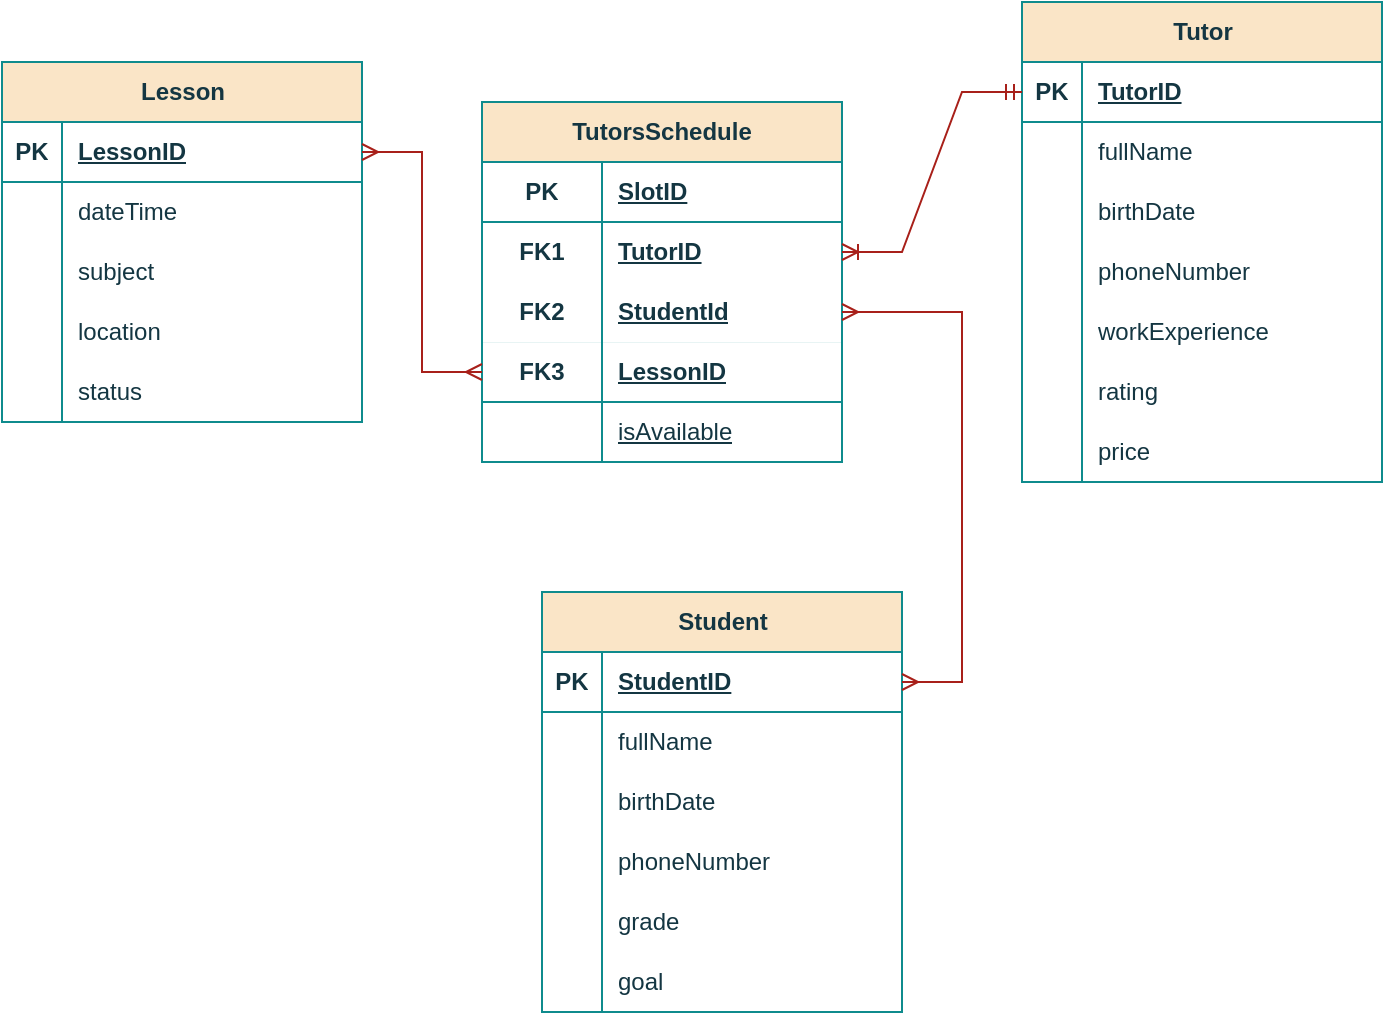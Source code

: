 <mxfile version="26.2.9">
  <diagram name="Страница — 1" id="eisUvMKt2Xt7gd51xdLN">
    <mxGraphModel dx="1228" dy="673" grid="1" gridSize="10" guides="1" tooltips="1" connect="1" arrows="1" fold="1" page="1" pageScale="1" pageWidth="827" pageHeight="1169" math="0" shadow="0">
      <root>
        <mxCell id="0" />
        <mxCell id="1" parent="0" />
        <mxCell id="AxtupGUulj9ID22hnPJf-1" value="Student" style="shape=table;startSize=30;container=1;collapsible=1;childLayout=tableLayout;fixedRows=1;rowLines=0;fontStyle=1;align=center;resizeLast=1;html=1;labelBackgroundColor=none;fillColor=#FAE5C7;strokeColor=#0F8B8D;fontColor=#143642;" vertex="1" parent="1">
          <mxGeometry x="360" y="375" width="180" height="210.0" as="geometry" />
        </mxCell>
        <mxCell id="AxtupGUulj9ID22hnPJf-2" value="" style="shape=tableRow;horizontal=0;startSize=0;swimlaneHead=0;swimlaneBody=0;fillColor=none;collapsible=0;dropTarget=0;points=[[0,0.5],[1,0.5]];portConstraint=eastwest;top=0;left=0;right=0;bottom=1;labelBackgroundColor=none;strokeColor=#0F8B8D;fontColor=#143642;" vertex="1" parent="AxtupGUulj9ID22hnPJf-1">
          <mxGeometry y="30" width="180" height="30" as="geometry" />
        </mxCell>
        <mxCell id="AxtupGUulj9ID22hnPJf-3" value="PK" style="shape=partialRectangle;connectable=0;fillColor=none;top=0;left=0;bottom=0;right=0;fontStyle=1;overflow=hidden;whiteSpace=wrap;html=1;labelBackgroundColor=none;strokeColor=#0F8B8D;fontColor=#143642;" vertex="1" parent="AxtupGUulj9ID22hnPJf-2">
          <mxGeometry width="30" height="30" as="geometry">
            <mxRectangle width="30" height="30" as="alternateBounds" />
          </mxGeometry>
        </mxCell>
        <mxCell id="AxtupGUulj9ID22hnPJf-4" value="StudentID" style="shape=partialRectangle;connectable=0;fillColor=none;top=0;left=0;bottom=0;right=0;align=left;spacingLeft=6;fontStyle=5;overflow=hidden;whiteSpace=wrap;html=1;labelBackgroundColor=none;strokeColor=#0F8B8D;fontColor=#143642;" vertex="1" parent="AxtupGUulj9ID22hnPJf-2">
          <mxGeometry x="30" width="150" height="30" as="geometry">
            <mxRectangle width="150" height="30" as="alternateBounds" />
          </mxGeometry>
        </mxCell>
        <mxCell id="AxtupGUulj9ID22hnPJf-5" value="" style="shape=tableRow;horizontal=0;startSize=0;swimlaneHead=0;swimlaneBody=0;fillColor=none;collapsible=0;dropTarget=0;points=[[0,0.5],[1,0.5]];portConstraint=eastwest;top=0;left=0;right=0;bottom=0;labelBackgroundColor=none;strokeColor=#0F8B8D;fontColor=#143642;" vertex="1" parent="AxtupGUulj9ID22hnPJf-1">
          <mxGeometry y="60" width="180" height="30" as="geometry" />
        </mxCell>
        <mxCell id="AxtupGUulj9ID22hnPJf-6" value="" style="shape=partialRectangle;connectable=0;fillColor=none;top=0;left=0;bottom=0;right=0;editable=1;overflow=hidden;whiteSpace=wrap;html=1;labelBackgroundColor=none;strokeColor=#0F8B8D;fontColor=#143642;" vertex="1" parent="AxtupGUulj9ID22hnPJf-5">
          <mxGeometry width="30" height="30" as="geometry">
            <mxRectangle width="30" height="30" as="alternateBounds" />
          </mxGeometry>
        </mxCell>
        <mxCell id="AxtupGUulj9ID22hnPJf-7" value="fullName" style="shape=partialRectangle;connectable=0;fillColor=none;top=0;left=0;bottom=0;right=0;align=left;spacingLeft=6;overflow=hidden;whiteSpace=wrap;html=1;labelBackgroundColor=none;strokeColor=#0F8B8D;fontColor=#143642;" vertex="1" parent="AxtupGUulj9ID22hnPJf-5">
          <mxGeometry x="30" width="150" height="30" as="geometry">
            <mxRectangle width="150" height="30" as="alternateBounds" />
          </mxGeometry>
        </mxCell>
        <mxCell id="AxtupGUulj9ID22hnPJf-8" value="" style="shape=tableRow;horizontal=0;startSize=0;swimlaneHead=0;swimlaneBody=0;fillColor=none;collapsible=0;dropTarget=0;points=[[0,0.5],[1,0.5]];portConstraint=eastwest;top=0;left=0;right=0;bottom=0;labelBackgroundColor=none;strokeColor=#0F8B8D;fontColor=#143642;" vertex="1" parent="AxtupGUulj9ID22hnPJf-1">
          <mxGeometry y="90" width="180" height="30" as="geometry" />
        </mxCell>
        <mxCell id="AxtupGUulj9ID22hnPJf-9" value="" style="shape=partialRectangle;connectable=0;fillColor=none;top=0;left=0;bottom=0;right=0;editable=1;overflow=hidden;whiteSpace=wrap;html=1;labelBackgroundColor=none;strokeColor=#0F8B8D;fontColor=#143642;" vertex="1" parent="AxtupGUulj9ID22hnPJf-8">
          <mxGeometry width="30" height="30" as="geometry">
            <mxRectangle width="30" height="30" as="alternateBounds" />
          </mxGeometry>
        </mxCell>
        <mxCell id="AxtupGUulj9ID22hnPJf-10" value="birthDate" style="shape=partialRectangle;connectable=0;fillColor=none;top=0;left=0;bottom=0;right=0;align=left;spacingLeft=6;overflow=hidden;whiteSpace=wrap;html=1;labelBackgroundColor=none;strokeColor=#0F8B8D;fontColor=#143642;" vertex="1" parent="AxtupGUulj9ID22hnPJf-8">
          <mxGeometry x="30" width="150" height="30" as="geometry">
            <mxRectangle width="150" height="30" as="alternateBounds" />
          </mxGeometry>
        </mxCell>
        <mxCell id="AxtupGUulj9ID22hnPJf-11" value="" style="shape=tableRow;horizontal=0;startSize=0;swimlaneHead=0;swimlaneBody=0;fillColor=none;collapsible=0;dropTarget=0;points=[[0,0.5],[1,0.5]];portConstraint=eastwest;top=0;left=0;right=0;bottom=0;labelBackgroundColor=none;strokeColor=#0F8B8D;fontColor=#143642;" vertex="1" parent="AxtupGUulj9ID22hnPJf-1">
          <mxGeometry y="120" width="180" height="30" as="geometry" />
        </mxCell>
        <mxCell id="AxtupGUulj9ID22hnPJf-12" value="" style="shape=partialRectangle;connectable=0;fillColor=none;top=0;left=0;bottom=0;right=0;editable=1;overflow=hidden;whiteSpace=wrap;html=1;labelBackgroundColor=none;strokeColor=#0F8B8D;fontColor=#143642;" vertex="1" parent="AxtupGUulj9ID22hnPJf-11">
          <mxGeometry width="30" height="30" as="geometry">
            <mxRectangle width="30" height="30" as="alternateBounds" />
          </mxGeometry>
        </mxCell>
        <mxCell id="AxtupGUulj9ID22hnPJf-13" value="phoneNumber" style="shape=partialRectangle;connectable=0;fillColor=none;top=0;left=0;bottom=0;right=0;align=left;spacingLeft=6;overflow=hidden;whiteSpace=wrap;html=1;labelBackgroundColor=none;strokeColor=#0F8B8D;fontColor=#143642;" vertex="1" parent="AxtupGUulj9ID22hnPJf-11">
          <mxGeometry x="30" width="150" height="30" as="geometry">
            <mxRectangle width="150" height="30" as="alternateBounds" />
          </mxGeometry>
        </mxCell>
        <mxCell id="AxtupGUulj9ID22hnPJf-14" style="shape=tableRow;horizontal=0;startSize=0;swimlaneHead=0;swimlaneBody=0;fillColor=none;collapsible=0;dropTarget=0;points=[[0,0.5],[1,0.5]];portConstraint=eastwest;top=0;left=0;right=0;bottom=0;labelBackgroundColor=none;strokeColor=#0F8B8D;fontColor=#143642;" vertex="1" parent="AxtupGUulj9ID22hnPJf-1">
          <mxGeometry y="150" width="180" height="30" as="geometry" />
        </mxCell>
        <mxCell id="AxtupGUulj9ID22hnPJf-15" style="shape=partialRectangle;connectable=0;fillColor=none;top=0;left=0;bottom=0;right=0;editable=1;overflow=hidden;whiteSpace=wrap;html=1;labelBackgroundColor=none;strokeColor=#0F8B8D;fontColor=#143642;" vertex="1" parent="AxtupGUulj9ID22hnPJf-14">
          <mxGeometry width="30" height="30" as="geometry">
            <mxRectangle width="30" height="30" as="alternateBounds" />
          </mxGeometry>
        </mxCell>
        <mxCell id="AxtupGUulj9ID22hnPJf-16" value="grade" style="shape=partialRectangle;connectable=0;fillColor=none;top=0;left=0;bottom=0;right=0;align=left;spacingLeft=6;overflow=hidden;whiteSpace=wrap;html=1;labelBackgroundColor=none;strokeColor=#0F8B8D;fontColor=#143642;" vertex="1" parent="AxtupGUulj9ID22hnPJf-14">
          <mxGeometry x="30" width="150" height="30" as="geometry">
            <mxRectangle width="150" height="30" as="alternateBounds" />
          </mxGeometry>
        </mxCell>
        <mxCell id="AxtupGUulj9ID22hnPJf-17" style="shape=tableRow;horizontal=0;startSize=0;swimlaneHead=0;swimlaneBody=0;fillColor=none;collapsible=0;dropTarget=0;points=[[0,0.5],[1,0.5]];portConstraint=eastwest;top=0;left=0;right=0;bottom=0;labelBackgroundColor=none;strokeColor=#0F8B8D;fontColor=#143642;" vertex="1" parent="AxtupGUulj9ID22hnPJf-1">
          <mxGeometry y="180" width="180" height="30" as="geometry" />
        </mxCell>
        <mxCell id="AxtupGUulj9ID22hnPJf-18" style="shape=partialRectangle;connectable=0;fillColor=none;top=0;left=0;bottom=0;right=0;editable=1;overflow=hidden;whiteSpace=wrap;html=1;labelBackgroundColor=none;strokeColor=#0F8B8D;fontColor=#143642;" vertex="1" parent="AxtupGUulj9ID22hnPJf-17">
          <mxGeometry width="30" height="30" as="geometry">
            <mxRectangle width="30" height="30" as="alternateBounds" />
          </mxGeometry>
        </mxCell>
        <mxCell id="AxtupGUulj9ID22hnPJf-19" value="goal" style="shape=partialRectangle;connectable=0;fillColor=none;top=0;left=0;bottom=0;right=0;align=left;spacingLeft=6;overflow=hidden;whiteSpace=wrap;html=1;labelBackgroundColor=none;strokeColor=#0F8B8D;fontColor=#143642;" vertex="1" parent="AxtupGUulj9ID22hnPJf-17">
          <mxGeometry x="30" width="150" height="30" as="geometry">
            <mxRectangle width="150" height="30" as="alternateBounds" />
          </mxGeometry>
        </mxCell>
        <mxCell id="AxtupGUulj9ID22hnPJf-20" value="Tutor" style="shape=table;startSize=30;container=1;collapsible=1;childLayout=tableLayout;fixedRows=1;rowLines=0;fontStyle=1;align=center;resizeLast=1;html=1;labelBackgroundColor=none;fillColor=#FAE5C7;strokeColor=#0F8B8D;fontColor=#143642;" vertex="1" parent="1">
          <mxGeometry x="600" y="80" width="180" height="240" as="geometry" />
        </mxCell>
        <mxCell id="AxtupGUulj9ID22hnPJf-21" value="" style="shape=tableRow;horizontal=0;startSize=0;swimlaneHead=0;swimlaneBody=0;fillColor=none;collapsible=0;dropTarget=0;points=[[0,0.5],[1,0.5]];portConstraint=eastwest;top=0;left=0;right=0;bottom=1;labelBackgroundColor=none;strokeColor=#0F8B8D;fontColor=#143642;" vertex="1" parent="AxtupGUulj9ID22hnPJf-20">
          <mxGeometry y="30" width="180" height="30" as="geometry" />
        </mxCell>
        <mxCell id="AxtupGUulj9ID22hnPJf-22" value="PK" style="shape=partialRectangle;connectable=0;fillColor=none;top=0;left=0;bottom=0;right=0;fontStyle=1;overflow=hidden;whiteSpace=wrap;html=1;labelBackgroundColor=none;strokeColor=#0F8B8D;fontColor=#143642;" vertex="1" parent="AxtupGUulj9ID22hnPJf-21">
          <mxGeometry width="30" height="30" as="geometry">
            <mxRectangle width="30" height="30" as="alternateBounds" />
          </mxGeometry>
        </mxCell>
        <mxCell id="AxtupGUulj9ID22hnPJf-23" value="TutorID" style="shape=partialRectangle;connectable=0;fillColor=none;top=0;left=0;bottom=0;right=0;align=left;spacingLeft=6;fontStyle=5;overflow=hidden;whiteSpace=wrap;html=1;labelBackgroundColor=none;strokeColor=#0F8B8D;fontColor=#143642;" vertex="1" parent="AxtupGUulj9ID22hnPJf-21">
          <mxGeometry x="30" width="150" height="30" as="geometry">
            <mxRectangle width="150" height="30" as="alternateBounds" />
          </mxGeometry>
        </mxCell>
        <mxCell id="AxtupGUulj9ID22hnPJf-24" value="" style="shape=tableRow;horizontal=0;startSize=0;swimlaneHead=0;swimlaneBody=0;fillColor=none;collapsible=0;dropTarget=0;points=[[0,0.5],[1,0.5]];portConstraint=eastwest;top=0;left=0;right=0;bottom=0;labelBackgroundColor=none;strokeColor=#0F8B8D;fontColor=#143642;" vertex="1" parent="AxtupGUulj9ID22hnPJf-20">
          <mxGeometry y="60" width="180" height="30" as="geometry" />
        </mxCell>
        <mxCell id="AxtupGUulj9ID22hnPJf-25" value="" style="shape=partialRectangle;connectable=0;fillColor=none;top=0;left=0;bottom=0;right=0;editable=1;overflow=hidden;whiteSpace=wrap;html=1;labelBackgroundColor=none;strokeColor=#0F8B8D;fontColor=#143642;" vertex="1" parent="AxtupGUulj9ID22hnPJf-24">
          <mxGeometry width="30" height="30" as="geometry">
            <mxRectangle width="30" height="30" as="alternateBounds" />
          </mxGeometry>
        </mxCell>
        <mxCell id="AxtupGUulj9ID22hnPJf-26" value="fullName" style="shape=partialRectangle;connectable=0;fillColor=none;top=0;left=0;bottom=0;right=0;align=left;spacingLeft=6;overflow=hidden;whiteSpace=wrap;html=1;labelBackgroundColor=none;strokeColor=#0F8B8D;fontColor=#143642;" vertex="1" parent="AxtupGUulj9ID22hnPJf-24">
          <mxGeometry x="30" width="150" height="30" as="geometry">
            <mxRectangle width="150" height="30" as="alternateBounds" />
          </mxGeometry>
        </mxCell>
        <mxCell id="AxtupGUulj9ID22hnPJf-33" value="" style="shape=tableRow;horizontal=0;startSize=0;swimlaneHead=0;swimlaneBody=0;fillColor=none;collapsible=0;dropTarget=0;points=[[0,0.5],[1,0.5]];portConstraint=eastwest;top=0;left=0;right=0;bottom=0;labelBackgroundColor=none;strokeColor=#0F8B8D;fontColor=#143642;" vertex="1" parent="AxtupGUulj9ID22hnPJf-20">
          <mxGeometry y="90" width="180" height="30" as="geometry" />
        </mxCell>
        <mxCell id="AxtupGUulj9ID22hnPJf-34" value="" style="shape=partialRectangle;connectable=0;fillColor=none;top=0;left=0;bottom=0;right=0;editable=1;overflow=hidden;whiteSpace=wrap;html=1;labelBackgroundColor=none;strokeColor=#0F8B8D;fontColor=#143642;" vertex="1" parent="AxtupGUulj9ID22hnPJf-33">
          <mxGeometry width="30" height="30" as="geometry">
            <mxRectangle width="30" height="30" as="alternateBounds" />
          </mxGeometry>
        </mxCell>
        <mxCell id="AxtupGUulj9ID22hnPJf-35" value="birthDate" style="shape=partialRectangle;connectable=0;fillColor=none;top=0;left=0;bottom=0;right=0;align=left;spacingLeft=6;overflow=hidden;whiteSpace=wrap;html=1;labelBackgroundColor=none;strokeColor=#0F8B8D;fontColor=#143642;" vertex="1" parent="AxtupGUulj9ID22hnPJf-33">
          <mxGeometry x="30" width="150" height="30" as="geometry">
            <mxRectangle width="150" height="30" as="alternateBounds" />
          </mxGeometry>
        </mxCell>
        <mxCell id="AxtupGUulj9ID22hnPJf-27" value="" style="shape=tableRow;horizontal=0;startSize=0;swimlaneHead=0;swimlaneBody=0;fillColor=none;collapsible=0;dropTarget=0;points=[[0,0.5],[1,0.5]];portConstraint=eastwest;top=0;left=0;right=0;bottom=0;labelBackgroundColor=none;strokeColor=#0F8B8D;fontColor=#143642;" vertex="1" parent="AxtupGUulj9ID22hnPJf-20">
          <mxGeometry y="120" width="180" height="30" as="geometry" />
        </mxCell>
        <mxCell id="AxtupGUulj9ID22hnPJf-28" value="" style="shape=partialRectangle;connectable=0;fillColor=none;top=0;left=0;bottom=0;right=0;editable=1;overflow=hidden;whiteSpace=wrap;html=1;labelBackgroundColor=none;strokeColor=#0F8B8D;fontColor=#143642;" vertex="1" parent="AxtupGUulj9ID22hnPJf-27">
          <mxGeometry width="30" height="30" as="geometry">
            <mxRectangle width="30" height="30" as="alternateBounds" />
          </mxGeometry>
        </mxCell>
        <mxCell id="AxtupGUulj9ID22hnPJf-29" value="phoneNumber" style="shape=partialRectangle;connectable=0;fillColor=none;top=0;left=0;bottom=0;right=0;align=left;spacingLeft=6;overflow=hidden;whiteSpace=wrap;html=1;labelBackgroundColor=none;strokeColor=#0F8B8D;fontColor=#143642;" vertex="1" parent="AxtupGUulj9ID22hnPJf-27">
          <mxGeometry x="30" width="150" height="30" as="geometry">
            <mxRectangle width="150" height="30" as="alternateBounds" />
          </mxGeometry>
        </mxCell>
        <mxCell id="AxtupGUulj9ID22hnPJf-30" value="" style="shape=tableRow;horizontal=0;startSize=0;swimlaneHead=0;swimlaneBody=0;fillColor=none;collapsible=0;dropTarget=0;points=[[0,0.5],[1,0.5]];portConstraint=eastwest;top=0;left=0;right=0;bottom=0;labelBackgroundColor=none;strokeColor=#0F8B8D;fontColor=#143642;" vertex="1" parent="AxtupGUulj9ID22hnPJf-20">
          <mxGeometry y="150" width="180" height="30" as="geometry" />
        </mxCell>
        <mxCell id="AxtupGUulj9ID22hnPJf-31" value="" style="shape=partialRectangle;connectable=0;fillColor=none;top=0;left=0;bottom=0;right=0;editable=1;overflow=hidden;whiteSpace=wrap;html=1;labelBackgroundColor=none;strokeColor=#0F8B8D;fontColor=#143642;" vertex="1" parent="AxtupGUulj9ID22hnPJf-30">
          <mxGeometry width="30" height="30" as="geometry">
            <mxRectangle width="30" height="30" as="alternateBounds" />
          </mxGeometry>
        </mxCell>
        <mxCell id="AxtupGUulj9ID22hnPJf-32" value="workExperience" style="shape=partialRectangle;connectable=0;fillColor=none;top=0;left=0;bottom=0;right=0;align=left;spacingLeft=6;overflow=hidden;whiteSpace=wrap;html=1;labelBackgroundColor=none;strokeColor=#0F8B8D;fontColor=#143642;" vertex="1" parent="AxtupGUulj9ID22hnPJf-30">
          <mxGeometry x="30" width="150" height="30" as="geometry">
            <mxRectangle width="150" height="30" as="alternateBounds" />
          </mxGeometry>
        </mxCell>
        <mxCell id="AxtupGUulj9ID22hnPJf-36" style="shape=tableRow;horizontal=0;startSize=0;swimlaneHead=0;swimlaneBody=0;fillColor=none;collapsible=0;dropTarget=0;points=[[0,0.5],[1,0.5]];portConstraint=eastwest;top=0;left=0;right=0;bottom=0;labelBackgroundColor=none;strokeColor=#0F8B8D;fontColor=#143642;" vertex="1" parent="AxtupGUulj9ID22hnPJf-20">
          <mxGeometry y="180" width="180" height="30" as="geometry" />
        </mxCell>
        <mxCell id="AxtupGUulj9ID22hnPJf-37" style="shape=partialRectangle;connectable=0;fillColor=none;top=0;left=0;bottom=0;right=0;editable=1;overflow=hidden;whiteSpace=wrap;html=1;labelBackgroundColor=none;strokeColor=#0F8B8D;fontColor=#143642;" vertex="1" parent="AxtupGUulj9ID22hnPJf-36">
          <mxGeometry width="30" height="30" as="geometry">
            <mxRectangle width="30" height="30" as="alternateBounds" />
          </mxGeometry>
        </mxCell>
        <mxCell id="AxtupGUulj9ID22hnPJf-38" value="rating" style="shape=partialRectangle;connectable=0;fillColor=none;top=0;left=0;bottom=0;right=0;align=left;spacingLeft=6;overflow=hidden;whiteSpace=wrap;html=1;labelBackgroundColor=none;strokeColor=#0F8B8D;fontColor=#143642;" vertex="1" parent="AxtupGUulj9ID22hnPJf-36">
          <mxGeometry x="30" width="150" height="30" as="geometry">
            <mxRectangle width="150" height="30" as="alternateBounds" />
          </mxGeometry>
        </mxCell>
        <mxCell id="AxtupGUulj9ID22hnPJf-39" style="shape=tableRow;horizontal=0;startSize=0;swimlaneHead=0;swimlaneBody=0;fillColor=none;collapsible=0;dropTarget=0;points=[[0,0.5],[1,0.5]];portConstraint=eastwest;top=0;left=0;right=0;bottom=0;labelBackgroundColor=none;strokeColor=#0F8B8D;fontColor=#143642;" vertex="1" parent="AxtupGUulj9ID22hnPJf-20">
          <mxGeometry y="210" width="180" height="30" as="geometry" />
        </mxCell>
        <mxCell id="AxtupGUulj9ID22hnPJf-40" style="shape=partialRectangle;connectable=0;fillColor=none;top=0;left=0;bottom=0;right=0;editable=1;overflow=hidden;whiteSpace=wrap;html=1;labelBackgroundColor=none;strokeColor=#0F8B8D;fontColor=#143642;" vertex="1" parent="AxtupGUulj9ID22hnPJf-39">
          <mxGeometry width="30" height="30" as="geometry">
            <mxRectangle width="30" height="30" as="alternateBounds" />
          </mxGeometry>
        </mxCell>
        <mxCell id="AxtupGUulj9ID22hnPJf-41" value="price" style="shape=partialRectangle;connectable=0;fillColor=none;top=0;left=0;bottom=0;right=0;align=left;spacingLeft=6;overflow=hidden;whiteSpace=wrap;html=1;labelBackgroundColor=none;strokeColor=#0F8B8D;fontColor=#143642;" vertex="1" parent="AxtupGUulj9ID22hnPJf-39">
          <mxGeometry x="30" width="150" height="30" as="geometry">
            <mxRectangle width="150" height="30" as="alternateBounds" />
          </mxGeometry>
        </mxCell>
        <mxCell id="AxtupGUulj9ID22hnPJf-72" value="Lesson" style="shape=table;startSize=30;container=1;collapsible=1;childLayout=tableLayout;fixedRows=1;rowLines=0;fontStyle=1;align=center;resizeLast=1;html=1;labelBackgroundColor=none;fillColor=#FAE5C7;strokeColor=#0F8B8D;fontColor=#143642;" vertex="1" parent="1">
          <mxGeometry x="90" y="110" width="180" height="180" as="geometry" />
        </mxCell>
        <mxCell id="AxtupGUulj9ID22hnPJf-73" value="" style="shape=tableRow;horizontal=0;startSize=0;swimlaneHead=0;swimlaneBody=0;fillColor=none;collapsible=0;dropTarget=0;points=[[0,0.5],[1,0.5]];portConstraint=eastwest;top=0;left=0;right=0;bottom=1;labelBackgroundColor=none;strokeColor=#0F8B8D;fontColor=#143642;" vertex="1" parent="AxtupGUulj9ID22hnPJf-72">
          <mxGeometry y="30" width="180" height="30" as="geometry" />
        </mxCell>
        <mxCell id="AxtupGUulj9ID22hnPJf-74" value="PK" style="shape=partialRectangle;connectable=0;fillColor=none;top=0;left=0;bottom=0;right=0;fontStyle=1;overflow=hidden;whiteSpace=wrap;html=1;labelBackgroundColor=none;strokeColor=#0F8B8D;fontColor=#143642;" vertex="1" parent="AxtupGUulj9ID22hnPJf-73">
          <mxGeometry width="30" height="30" as="geometry">
            <mxRectangle width="30" height="30" as="alternateBounds" />
          </mxGeometry>
        </mxCell>
        <mxCell id="AxtupGUulj9ID22hnPJf-75" value="LessonID" style="shape=partialRectangle;connectable=0;fillColor=none;top=0;left=0;bottom=0;right=0;align=left;spacingLeft=6;fontStyle=5;overflow=hidden;whiteSpace=wrap;html=1;labelBackgroundColor=none;strokeColor=#0F8B8D;fontColor=#143642;" vertex="1" parent="AxtupGUulj9ID22hnPJf-73">
          <mxGeometry x="30" width="150" height="30" as="geometry">
            <mxRectangle width="150" height="30" as="alternateBounds" />
          </mxGeometry>
        </mxCell>
        <mxCell id="AxtupGUulj9ID22hnPJf-76" value="" style="shape=tableRow;horizontal=0;startSize=0;swimlaneHead=0;swimlaneBody=0;fillColor=none;collapsible=0;dropTarget=0;points=[[0,0.5],[1,0.5]];portConstraint=eastwest;top=0;left=0;right=0;bottom=0;labelBackgroundColor=none;strokeColor=#0F8B8D;fontColor=#143642;" vertex="1" parent="AxtupGUulj9ID22hnPJf-72">
          <mxGeometry y="60" width="180" height="30" as="geometry" />
        </mxCell>
        <mxCell id="AxtupGUulj9ID22hnPJf-77" value="" style="shape=partialRectangle;connectable=0;fillColor=none;top=0;left=0;bottom=0;right=0;editable=1;overflow=hidden;whiteSpace=wrap;html=1;labelBackgroundColor=none;strokeColor=#0F8B8D;fontColor=#143642;" vertex="1" parent="AxtupGUulj9ID22hnPJf-76">
          <mxGeometry width="30" height="30" as="geometry">
            <mxRectangle width="30" height="30" as="alternateBounds" />
          </mxGeometry>
        </mxCell>
        <mxCell id="AxtupGUulj9ID22hnPJf-78" value="dateTime" style="shape=partialRectangle;connectable=0;fillColor=none;top=0;left=0;bottom=0;right=0;align=left;spacingLeft=6;overflow=hidden;whiteSpace=wrap;html=1;labelBackgroundColor=none;strokeColor=#0F8B8D;fontColor=#143642;" vertex="1" parent="AxtupGUulj9ID22hnPJf-76">
          <mxGeometry x="30" width="150" height="30" as="geometry">
            <mxRectangle width="150" height="30" as="alternateBounds" />
          </mxGeometry>
        </mxCell>
        <mxCell id="AxtupGUulj9ID22hnPJf-79" value="" style="shape=tableRow;horizontal=0;startSize=0;swimlaneHead=0;swimlaneBody=0;fillColor=none;collapsible=0;dropTarget=0;points=[[0,0.5],[1,0.5]];portConstraint=eastwest;top=0;left=0;right=0;bottom=0;labelBackgroundColor=none;strokeColor=#0F8B8D;fontColor=#143642;" vertex="1" parent="AxtupGUulj9ID22hnPJf-72">
          <mxGeometry y="90" width="180" height="30" as="geometry" />
        </mxCell>
        <mxCell id="AxtupGUulj9ID22hnPJf-80" value="" style="shape=partialRectangle;connectable=0;fillColor=none;top=0;left=0;bottom=0;right=0;editable=1;overflow=hidden;whiteSpace=wrap;html=1;labelBackgroundColor=none;strokeColor=#0F8B8D;fontColor=#143642;" vertex="1" parent="AxtupGUulj9ID22hnPJf-79">
          <mxGeometry width="30" height="30" as="geometry">
            <mxRectangle width="30" height="30" as="alternateBounds" />
          </mxGeometry>
        </mxCell>
        <mxCell id="AxtupGUulj9ID22hnPJf-81" value="subject" style="shape=partialRectangle;connectable=0;fillColor=none;top=0;left=0;bottom=0;right=0;align=left;spacingLeft=6;overflow=hidden;whiteSpace=wrap;html=1;labelBackgroundColor=none;strokeColor=#0F8B8D;fontColor=#143642;" vertex="1" parent="AxtupGUulj9ID22hnPJf-79">
          <mxGeometry x="30" width="150" height="30" as="geometry">
            <mxRectangle width="150" height="30" as="alternateBounds" />
          </mxGeometry>
        </mxCell>
        <mxCell id="AxtupGUulj9ID22hnPJf-82" value="" style="shape=tableRow;horizontal=0;startSize=0;swimlaneHead=0;swimlaneBody=0;fillColor=none;collapsible=0;dropTarget=0;points=[[0,0.5],[1,0.5]];portConstraint=eastwest;top=0;left=0;right=0;bottom=0;labelBackgroundColor=none;strokeColor=#0F8B8D;fontColor=#143642;" vertex="1" parent="AxtupGUulj9ID22hnPJf-72">
          <mxGeometry y="120" width="180" height="30" as="geometry" />
        </mxCell>
        <mxCell id="AxtupGUulj9ID22hnPJf-83" value="" style="shape=partialRectangle;connectable=0;fillColor=none;top=0;left=0;bottom=0;right=0;editable=1;overflow=hidden;whiteSpace=wrap;html=1;labelBackgroundColor=none;strokeColor=#0F8B8D;fontColor=#143642;" vertex="1" parent="AxtupGUulj9ID22hnPJf-82">
          <mxGeometry width="30" height="30" as="geometry">
            <mxRectangle width="30" height="30" as="alternateBounds" />
          </mxGeometry>
        </mxCell>
        <mxCell id="AxtupGUulj9ID22hnPJf-84" value="location" style="shape=partialRectangle;connectable=0;fillColor=none;top=0;left=0;bottom=0;right=0;align=left;spacingLeft=6;overflow=hidden;whiteSpace=wrap;html=1;labelBackgroundColor=none;strokeColor=#0F8B8D;fontColor=#143642;" vertex="1" parent="AxtupGUulj9ID22hnPJf-82">
          <mxGeometry x="30" width="150" height="30" as="geometry">
            <mxRectangle width="150" height="30" as="alternateBounds" />
          </mxGeometry>
        </mxCell>
        <mxCell id="AxtupGUulj9ID22hnPJf-91" style="shape=tableRow;horizontal=0;startSize=0;swimlaneHead=0;swimlaneBody=0;fillColor=none;collapsible=0;dropTarget=0;points=[[0,0.5],[1,0.5]];portConstraint=eastwest;top=0;left=0;right=0;bottom=0;labelBackgroundColor=none;strokeColor=#0F8B8D;fontColor=#143642;" vertex="1" parent="AxtupGUulj9ID22hnPJf-72">
          <mxGeometry y="150" width="180" height="30" as="geometry" />
        </mxCell>
        <mxCell id="AxtupGUulj9ID22hnPJf-92" style="shape=partialRectangle;connectable=0;fillColor=none;top=0;left=0;bottom=0;right=0;editable=1;overflow=hidden;whiteSpace=wrap;html=1;labelBackgroundColor=none;strokeColor=#0F8B8D;fontColor=#143642;" vertex="1" parent="AxtupGUulj9ID22hnPJf-91">
          <mxGeometry width="30" height="30" as="geometry">
            <mxRectangle width="30" height="30" as="alternateBounds" />
          </mxGeometry>
        </mxCell>
        <mxCell id="AxtupGUulj9ID22hnPJf-93" value="status" style="shape=partialRectangle;connectable=0;fillColor=none;top=0;left=0;bottom=0;right=0;align=left;spacingLeft=6;overflow=hidden;whiteSpace=wrap;html=1;labelBackgroundColor=none;strokeColor=#0F8B8D;fontColor=#143642;" vertex="1" parent="AxtupGUulj9ID22hnPJf-91">
          <mxGeometry x="30" width="150" height="30" as="geometry">
            <mxRectangle width="150" height="30" as="alternateBounds" />
          </mxGeometry>
        </mxCell>
        <mxCell id="AxtupGUulj9ID22hnPJf-42" value="TutorsSchedule" style="shape=table;startSize=30;container=1;collapsible=1;childLayout=tableLayout;fixedRows=1;rowLines=0;fontStyle=1;align=center;resizeLast=1;html=1;whiteSpace=wrap;strokeColor=#0F8B8D;labelBackgroundColor=none;fillColor=#FAE5C7;fontColor=#143642;" vertex="1" parent="1">
          <mxGeometry x="330" y="130" width="180" height="180" as="geometry" />
        </mxCell>
        <mxCell id="AxtupGUulj9ID22hnPJf-63" style="shape=tableRow;horizontal=0;startSize=0;swimlaneHead=0;swimlaneBody=0;fillColor=none;collapsible=0;dropTarget=0;points=[[0,0.5],[1,0.5]];portConstraint=eastwest;top=0;left=0;right=0;bottom=1;html=1;labelBackgroundColor=none;strokeColor=#0F8B8D;fontColor=#143642;" vertex="1" parent="AxtupGUulj9ID22hnPJf-42">
          <mxGeometry y="30" width="180" height="30" as="geometry" />
        </mxCell>
        <mxCell id="AxtupGUulj9ID22hnPJf-64" value="PK" style="shape=partialRectangle;connectable=0;fillColor=none;top=0;left=0;bottom=0;right=0;fontStyle=1;overflow=hidden;html=1;whiteSpace=wrap;labelBackgroundColor=none;strokeColor=#0F8B8D;fontColor=#143642;" vertex="1" parent="AxtupGUulj9ID22hnPJf-63">
          <mxGeometry width="60" height="30" as="geometry">
            <mxRectangle width="60" height="30" as="alternateBounds" />
          </mxGeometry>
        </mxCell>
        <mxCell id="AxtupGUulj9ID22hnPJf-65" value="SlotID" style="shape=partialRectangle;connectable=0;fillColor=none;top=0;left=0;bottom=0;right=0;align=left;spacingLeft=6;fontStyle=5;overflow=hidden;html=1;whiteSpace=wrap;labelBackgroundColor=none;strokeColor=#0F8B8D;fontColor=#143642;" vertex="1" parent="AxtupGUulj9ID22hnPJf-63">
          <mxGeometry x="60" width="120" height="30" as="geometry">
            <mxRectangle width="120" height="30" as="alternateBounds" />
          </mxGeometry>
        </mxCell>
        <mxCell id="AxtupGUulj9ID22hnPJf-43" value="" style="shape=tableRow;horizontal=0;startSize=0;swimlaneHead=0;swimlaneBody=0;fillColor=none;collapsible=0;dropTarget=0;points=[[0,0.5],[1,0.5]];portConstraint=eastwest;top=0;left=0;right=0;bottom=0;html=1;labelBackgroundColor=none;strokeColor=#0F8B8D;fontColor=#143642;" vertex="1" parent="AxtupGUulj9ID22hnPJf-42">
          <mxGeometry y="60" width="180" height="30" as="geometry" />
        </mxCell>
        <mxCell id="AxtupGUulj9ID22hnPJf-44" value="FK1" style="shape=partialRectangle;connectable=0;fillColor=none;top=0;left=0;bottom=0;right=0;fontStyle=1;overflow=hidden;html=1;whiteSpace=wrap;labelBackgroundColor=none;strokeColor=#0F8B8D;fontColor=#143642;" vertex="1" parent="AxtupGUulj9ID22hnPJf-43">
          <mxGeometry width="60" height="30" as="geometry">
            <mxRectangle width="60" height="30" as="alternateBounds" />
          </mxGeometry>
        </mxCell>
        <mxCell id="AxtupGUulj9ID22hnPJf-45" value="TutorID" style="shape=partialRectangle;connectable=0;fillColor=none;top=0;left=0;bottom=0;right=0;align=left;spacingLeft=6;fontStyle=5;overflow=hidden;html=1;whiteSpace=wrap;labelBackgroundColor=none;strokeColor=#0F8B8D;fontColor=#143642;" vertex="1" parent="AxtupGUulj9ID22hnPJf-43">
          <mxGeometry x="60" width="120" height="30" as="geometry">
            <mxRectangle width="120" height="30" as="alternateBounds" />
          </mxGeometry>
        </mxCell>
        <mxCell id="AxtupGUulj9ID22hnPJf-46" value="" style="shape=tableRow;horizontal=0;startSize=0;swimlaneHead=0;swimlaneBody=0;fillColor=none;collapsible=0;dropTarget=0;points=[[0,0.5],[1,0.5]];portConstraint=eastwest;top=0;left=0;right=0;bottom=1;html=1;labelBackgroundColor=none;strokeColor=#0F8B8D;fontColor=#143642;swimlaneLine=0;strokeWidth=0;" vertex="1" parent="AxtupGUulj9ID22hnPJf-42">
          <mxGeometry y="90" width="180" height="30" as="geometry" />
        </mxCell>
        <mxCell id="AxtupGUulj9ID22hnPJf-47" value="FK2" style="shape=partialRectangle;connectable=0;fillColor=none;top=0;left=0;bottom=0;right=0;fontStyle=1;overflow=hidden;html=1;whiteSpace=wrap;labelBackgroundColor=none;strokeColor=#0F8B8D;fontColor=#143642;" vertex="1" parent="AxtupGUulj9ID22hnPJf-46">
          <mxGeometry width="60" height="30" as="geometry">
            <mxRectangle width="60" height="30" as="alternateBounds" />
          </mxGeometry>
        </mxCell>
        <mxCell id="AxtupGUulj9ID22hnPJf-48" value="StudentId" style="shape=partialRectangle;connectable=0;fillColor=none;top=0;left=0;bottom=0;right=0;align=left;spacingLeft=6;fontStyle=5;overflow=hidden;html=1;whiteSpace=wrap;labelBackgroundColor=none;strokeColor=#0F8B8D;fontColor=#143642;" vertex="1" parent="AxtupGUulj9ID22hnPJf-46">
          <mxGeometry x="60" width="120" height="30" as="geometry">
            <mxRectangle width="120" height="30" as="alternateBounds" />
          </mxGeometry>
        </mxCell>
        <mxCell id="AxtupGUulj9ID22hnPJf-88" style="shape=tableRow;horizontal=0;startSize=0;swimlaneHead=0;swimlaneBody=0;fillColor=none;collapsible=0;dropTarget=0;points=[[0,0.5],[1,0.5]];portConstraint=eastwest;top=0;left=0;right=0;bottom=1;html=1;labelBackgroundColor=none;strokeColor=inherit;fontColor=#143642;swimlaneLine=0;strokeWidth=1;" vertex="1" parent="AxtupGUulj9ID22hnPJf-42">
          <mxGeometry y="120" width="180" height="30" as="geometry" />
        </mxCell>
        <mxCell id="AxtupGUulj9ID22hnPJf-89" value="FK3" style="shape=partialRectangle;connectable=0;fillColor=none;top=0;left=0;bottom=0;right=0;fontStyle=1;overflow=hidden;html=1;whiteSpace=wrap;labelBackgroundColor=none;strokeColor=#0F8B8D;fontColor=#143642;" vertex="1" parent="AxtupGUulj9ID22hnPJf-88">
          <mxGeometry width="60" height="30" as="geometry">
            <mxRectangle width="60" height="30" as="alternateBounds" />
          </mxGeometry>
        </mxCell>
        <mxCell id="AxtupGUulj9ID22hnPJf-90" value="LessonID" style="shape=partialRectangle;connectable=0;fillColor=none;top=0;left=0;bottom=0;right=0;align=left;spacingLeft=6;fontStyle=5;overflow=hidden;html=1;whiteSpace=wrap;labelBackgroundColor=none;strokeColor=#0F8B8D;fontColor=#143642;" vertex="1" parent="AxtupGUulj9ID22hnPJf-88">
          <mxGeometry x="60" width="120" height="30" as="geometry">
            <mxRectangle width="120" height="30" as="alternateBounds" />
          </mxGeometry>
        </mxCell>
        <mxCell id="AxtupGUulj9ID22hnPJf-97" style="shape=tableRow;horizontal=0;startSize=0;swimlaneHead=0;swimlaneBody=0;fillColor=none;collapsible=0;dropTarget=0;points=[[0,0.5],[1,0.5]];portConstraint=eastwest;top=0;left=0;right=0;bottom=1;html=1;labelBackgroundColor=none;strokeColor=#0F8B8D;fontColor=#143642;" vertex="1" parent="AxtupGUulj9ID22hnPJf-42">
          <mxGeometry y="150" width="180" height="30" as="geometry" />
        </mxCell>
        <mxCell id="AxtupGUulj9ID22hnPJf-98" style="shape=partialRectangle;connectable=0;fillColor=none;top=0;left=0;bottom=0;right=0;fontStyle=1;overflow=hidden;html=1;whiteSpace=wrap;labelBackgroundColor=none;strokeColor=#0F8B8D;fontColor=#143642;" vertex="1" parent="AxtupGUulj9ID22hnPJf-97">
          <mxGeometry width="60" height="30" as="geometry">
            <mxRectangle width="60" height="30" as="alternateBounds" />
          </mxGeometry>
        </mxCell>
        <mxCell id="AxtupGUulj9ID22hnPJf-99" value="&lt;span style=&quot;font-weight: normal;&quot;&gt;isAvailable&lt;/span&gt;" style="shape=partialRectangle;connectable=0;fillColor=none;top=0;left=0;bottom=0;right=0;align=left;spacingLeft=6;fontStyle=5;overflow=hidden;html=1;whiteSpace=wrap;container=1;labelBackgroundColor=none;strokeColor=#0F8B8D;fontColor=#143642;" vertex="1" collapsed="1" parent="AxtupGUulj9ID22hnPJf-97">
          <mxGeometry x="60" width="120" height="30" as="geometry">
            <mxRectangle width="120" height="30" as="alternateBounds" />
          </mxGeometry>
        </mxCell>
        <mxCell id="AxtupGUulj9ID22hnPJf-107" value="" style="edgeStyle=entityRelationEdgeStyle;fontSize=12;html=1;endArrow=ERmany;startArrow=ERmany;rounded=0;strokeColor=#A8201A;fontColor=#143642;fillColor=#FAE5C7;" edge="1" parent="1" source="AxtupGUulj9ID22hnPJf-2" target="AxtupGUulj9ID22hnPJf-46">
          <mxGeometry width="100" height="100" relative="1" as="geometry">
            <mxPoint x="570" y="540" as="sourcePoint" />
            <mxPoint x="390" y="250" as="targetPoint" />
          </mxGeometry>
        </mxCell>
        <mxCell id="AxtupGUulj9ID22hnPJf-108" value="" style="edgeStyle=entityRelationEdgeStyle;fontSize=12;html=1;endArrow=ERmany;startArrow=ERmany;rounded=0;strokeColor=#A8201A;fontColor=#143642;fillColor=#FAE5C7;entryX=0;entryY=0.5;entryDx=0;entryDy=0;" edge="1" parent="1" source="AxtupGUulj9ID22hnPJf-73" target="AxtupGUulj9ID22hnPJf-88">
          <mxGeometry width="100" height="100" relative="1" as="geometry">
            <mxPoint x="290" y="350" as="sourcePoint" />
            <mxPoint x="390" y="250" as="targetPoint" />
          </mxGeometry>
        </mxCell>
        <mxCell id="AxtupGUulj9ID22hnPJf-109" value="" style="edgeStyle=entityRelationEdgeStyle;fontSize=12;html=1;endArrow=ERoneToMany;startArrow=ERmandOne;rounded=0;strokeColor=#A8201A;fontColor=#143642;fillColor=#FAE5C7;" edge="1" parent="1" source="AxtupGUulj9ID22hnPJf-21" target="AxtupGUulj9ID22hnPJf-43">
          <mxGeometry width="100" height="100" relative="1" as="geometry">
            <mxPoint x="290" y="350" as="sourcePoint" />
            <mxPoint x="390" y="250" as="targetPoint" />
          </mxGeometry>
        </mxCell>
      </root>
    </mxGraphModel>
  </diagram>
</mxfile>
